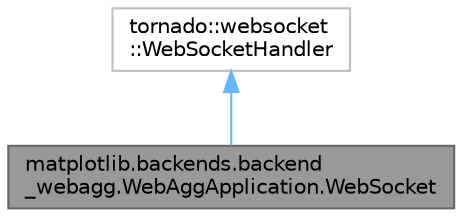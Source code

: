 digraph "matplotlib.backends.backend_webagg.WebAggApplication.WebSocket"
{
 // LATEX_PDF_SIZE
  bgcolor="transparent";
  edge [fontname=Helvetica,fontsize=10,labelfontname=Helvetica,labelfontsize=10];
  node [fontname=Helvetica,fontsize=10,shape=box,height=0.2,width=0.4];
  Node1 [id="Node000001",label="matplotlib.backends.backend\l_webagg.WebAggApplication.WebSocket",height=0.2,width=0.4,color="gray40", fillcolor="grey60", style="filled", fontcolor="black",tooltip=" "];
  Node2 -> Node1 [id="edge1_Node000001_Node000002",dir="back",color="steelblue1",style="solid",tooltip=" "];
  Node2 [id="Node000002",label="tornado::websocket\l::WebSocketHandler",height=0.2,width=0.4,color="grey75", fillcolor="white", style="filled",URL="$d1/d5a/classtornado_1_1websocket_1_1WebSocketHandler.html",tooltip=" "];
}
